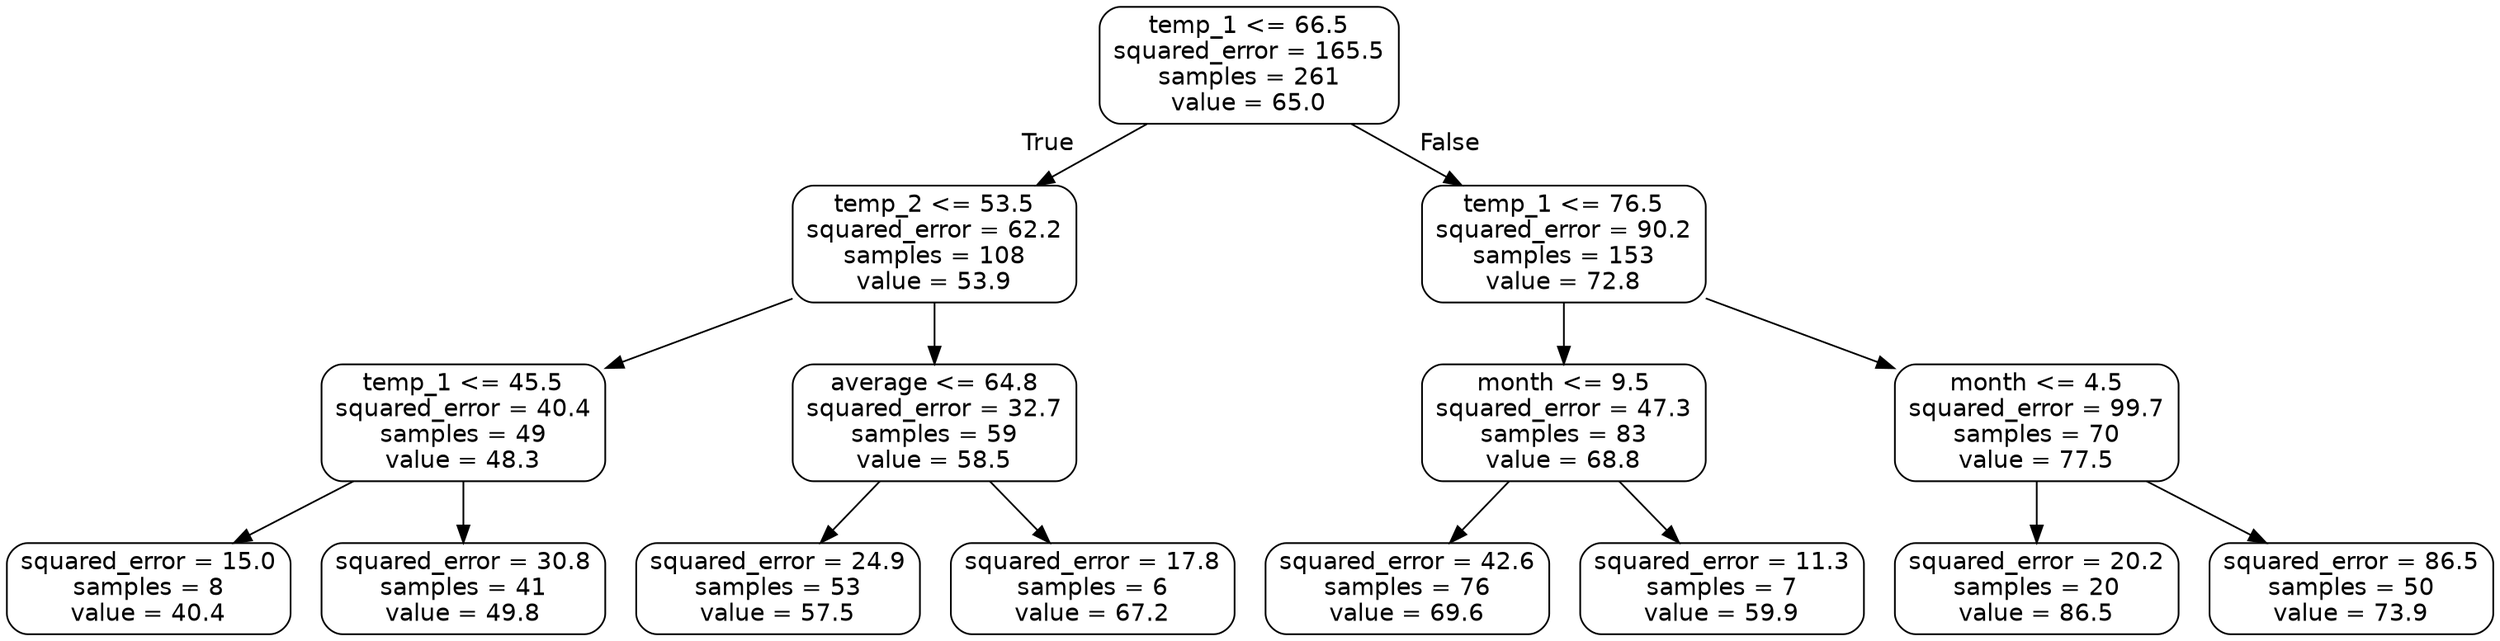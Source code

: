 digraph Tree {
node [shape=box, style="rounded", color="black", fontname="helvetica"] ;
edge [fontname="helvetica"] ;
0 [label="temp_1 <= 66.5\nsquared_error = 165.5\nsamples = 261\nvalue = 65.0"] ;
1 [label="temp_2 <= 53.5\nsquared_error = 62.2\nsamples = 108\nvalue = 53.9"] ;
0 -> 1 [labeldistance=2.5, labelangle=45, headlabel="True"] ;
2 [label="temp_1 <= 45.5\nsquared_error = 40.4\nsamples = 49\nvalue = 48.3"] ;
1 -> 2 ;
3 [label="squared_error = 15.0\nsamples = 8\nvalue = 40.4"] ;
2 -> 3 ;
4 [label="squared_error = 30.8\nsamples = 41\nvalue = 49.8"] ;
2 -> 4 ;
5 [label="average <= 64.8\nsquared_error = 32.7\nsamples = 59\nvalue = 58.5"] ;
1 -> 5 ;
6 [label="squared_error = 24.9\nsamples = 53\nvalue = 57.5"] ;
5 -> 6 ;
7 [label="squared_error = 17.8\nsamples = 6\nvalue = 67.2"] ;
5 -> 7 ;
8 [label="temp_1 <= 76.5\nsquared_error = 90.2\nsamples = 153\nvalue = 72.8"] ;
0 -> 8 [labeldistance=2.5, labelangle=-45, headlabel="False"] ;
9 [label="month <= 9.5\nsquared_error = 47.3\nsamples = 83\nvalue = 68.8"] ;
8 -> 9 ;
10 [label="squared_error = 42.6\nsamples = 76\nvalue = 69.6"] ;
9 -> 10 ;
11 [label="squared_error = 11.3\nsamples = 7\nvalue = 59.9"] ;
9 -> 11 ;
12 [label="month <= 4.5\nsquared_error = 99.7\nsamples = 70\nvalue = 77.5"] ;
8 -> 12 ;
13 [label="squared_error = 20.2\nsamples = 20\nvalue = 86.5"] ;
12 -> 13 ;
14 [label="squared_error = 86.5\nsamples = 50\nvalue = 73.9"] ;
12 -> 14 ;
}
